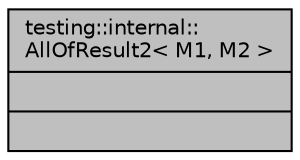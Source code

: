digraph "testing::internal::AllOfResult2&lt; M1, M2 &gt;"
{
  edge [fontname="Helvetica",fontsize="10",labelfontname="Helvetica",labelfontsize="10"];
  node [fontname="Helvetica",fontsize="10",shape=record];
  Node1 [label="{testing::internal::\lAllOfResult2\< M1, M2 \>\n||}",height=0.2,width=0.4,color="black", fillcolor="grey75", style="filled", fontcolor="black"];
}
